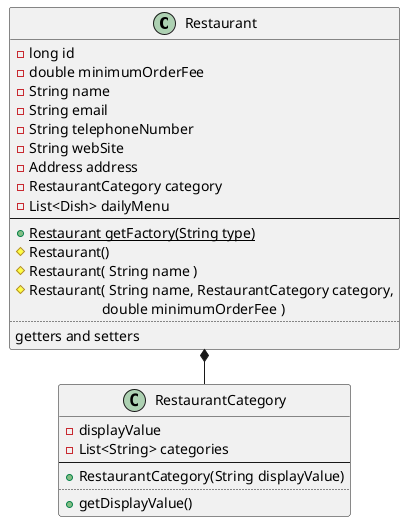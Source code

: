 @startuml user
left to right direction
class Restaurant {
  -long id
  -double minimumOrderFee
  -String name
  -String email
  -String telephoneNumber
  -String webSite
  -Address address
  -RestaurantCategory category
  -List<Dish> dailyMenu
  --
  +Restaurant {static} getFactory(String type)
  #Restaurant() 
  #Restaurant( String name )
  #Restaurant( String name, RestaurantCategory category, 
  \t            double minimumOrderFee )
  ..
  getters and setters
}

class RestaurantCategory {
    -displayValue
    -List<String> categories
    --
    +RestaurantCategory(String displayValue)
    ..
    +getDisplayValue()
}

Restaurant *- RestaurantCategory

@enduml